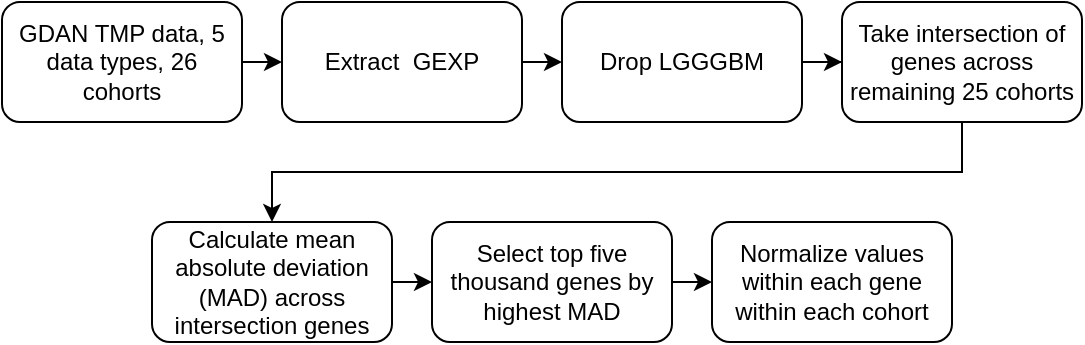 <mxfile version="20.7.4" type="device"><diagram id="BqlYc2baxlseSlxkSWLE" name="Page-1"><mxGraphModel dx="1010" dy="807" grid="1" gridSize="10" guides="1" tooltips="1" connect="1" arrows="1" fold="1" page="1" pageScale="1" pageWidth="850" pageHeight="1100" math="0" shadow="0"><root><mxCell id="0"/><mxCell id="1" parent="0"/><mxCell id="EUdMNAUyRoWZ9KXQGtBl-9" style="edgeStyle=orthogonalEdgeStyle;rounded=0;orthogonalLoop=1;jettySize=auto;html=1;exitX=1;exitY=0.5;exitDx=0;exitDy=0;entryX=0;entryY=0.5;entryDx=0;entryDy=0;" edge="1" parent="1" source="EUdMNAUyRoWZ9KXQGtBl-1" target="EUdMNAUyRoWZ9KXQGtBl-2"><mxGeometry relative="1" as="geometry"/></mxCell><mxCell id="EUdMNAUyRoWZ9KXQGtBl-1" value="GDAN TMP data, 5 data types, 26 cohorts" style="rounded=1;whiteSpace=wrap;html=1;" vertex="1" parent="1"><mxGeometry x="60" y="440" width="120" height="60" as="geometry"/></mxCell><mxCell id="EUdMNAUyRoWZ9KXQGtBl-10" style="edgeStyle=orthogonalEdgeStyle;rounded=0;orthogonalLoop=1;jettySize=auto;html=1;exitX=1;exitY=0.5;exitDx=0;exitDy=0;entryX=0;entryY=0.5;entryDx=0;entryDy=0;" edge="1" parent="1" source="EUdMNAUyRoWZ9KXQGtBl-2" target="EUdMNAUyRoWZ9KXQGtBl-3"><mxGeometry relative="1" as="geometry"/></mxCell><mxCell id="EUdMNAUyRoWZ9KXQGtBl-2" value="Extract&amp;nbsp; GEXP" style="rounded=1;whiteSpace=wrap;html=1;" vertex="1" parent="1"><mxGeometry x="200" y="440" width="120" height="60" as="geometry"/></mxCell><mxCell id="EUdMNAUyRoWZ9KXQGtBl-11" style="edgeStyle=orthogonalEdgeStyle;rounded=0;orthogonalLoop=1;jettySize=auto;html=1;exitX=1;exitY=0.5;exitDx=0;exitDy=0;" edge="1" parent="1" source="EUdMNAUyRoWZ9KXQGtBl-3" target="EUdMNAUyRoWZ9KXQGtBl-4"><mxGeometry relative="1" as="geometry"/></mxCell><mxCell id="EUdMNAUyRoWZ9KXQGtBl-3" value="Drop LGGGBM" style="rounded=1;whiteSpace=wrap;html=1;" vertex="1" parent="1"><mxGeometry x="340" y="440" width="120" height="60" as="geometry"/></mxCell><mxCell id="EUdMNAUyRoWZ9KXQGtBl-12" style="edgeStyle=orthogonalEdgeStyle;rounded=0;orthogonalLoop=1;jettySize=auto;html=1;exitX=0.5;exitY=1;exitDx=0;exitDy=0;" edge="1" parent="1" source="EUdMNAUyRoWZ9KXQGtBl-4" target="EUdMNAUyRoWZ9KXQGtBl-5"><mxGeometry relative="1" as="geometry"/></mxCell><mxCell id="EUdMNAUyRoWZ9KXQGtBl-4" value="Take intersection of genes across remaining 25 cohorts" style="rounded=1;whiteSpace=wrap;html=1;" vertex="1" parent="1"><mxGeometry x="480" y="440" width="120" height="60" as="geometry"/></mxCell><mxCell id="EUdMNAUyRoWZ9KXQGtBl-13" style="edgeStyle=orthogonalEdgeStyle;rounded=0;orthogonalLoop=1;jettySize=auto;html=1;exitX=1;exitY=0.5;exitDx=0;exitDy=0;entryX=0;entryY=0.5;entryDx=0;entryDy=0;" edge="1" parent="1" source="EUdMNAUyRoWZ9KXQGtBl-5" target="EUdMNAUyRoWZ9KXQGtBl-6"><mxGeometry relative="1" as="geometry"/></mxCell><mxCell id="EUdMNAUyRoWZ9KXQGtBl-5" value="Calculate mean absolute deviation (MAD) across intersection genes" style="rounded=1;whiteSpace=wrap;html=1;" vertex="1" parent="1"><mxGeometry x="135" y="550" width="120" height="60" as="geometry"/></mxCell><mxCell id="EUdMNAUyRoWZ9KXQGtBl-14" style="edgeStyle=orthogonalEdgeStyle;rounded=0;orthogonalLoop=1;jettySize=auto;html=1;exitX=1;exitY=0.5;exitDx=0;exitDy=0;entryX=0;entryY=0.5;entryDx=0;entryDy=0;" edge="1" parent="1" source="EUdMNAUyRoWZ9KXQGtBl-6" target="EUdMNAUyRoWZ9KXQGtBl-7"><mxGeometry relative="1" as="geometry"/></mxCell><mxCell id="EUdMNAUyRoWZ9KXQGtBl-6" value="Select top five thousand genes by highest MAD" style="rounded=1;whiteSpace=wrap;html=1;" vertex="1" parent="1"><mxGeometry x="275" y="550" width="120" height="60" as="geometry"/></mxCell><mxCell id="EUdMNAUyRoWZ9KXQGtBl-7" value="Normalize values within each gene within each cohort" style="rounded=1;whiteSpace=wrap;html=1;" vertex="1" parent="1"><mxGeometry x="415" y="550" width="120" height="60" as="geometry"/></mxCell></root></mxGraphModel></diagram></mxfile>